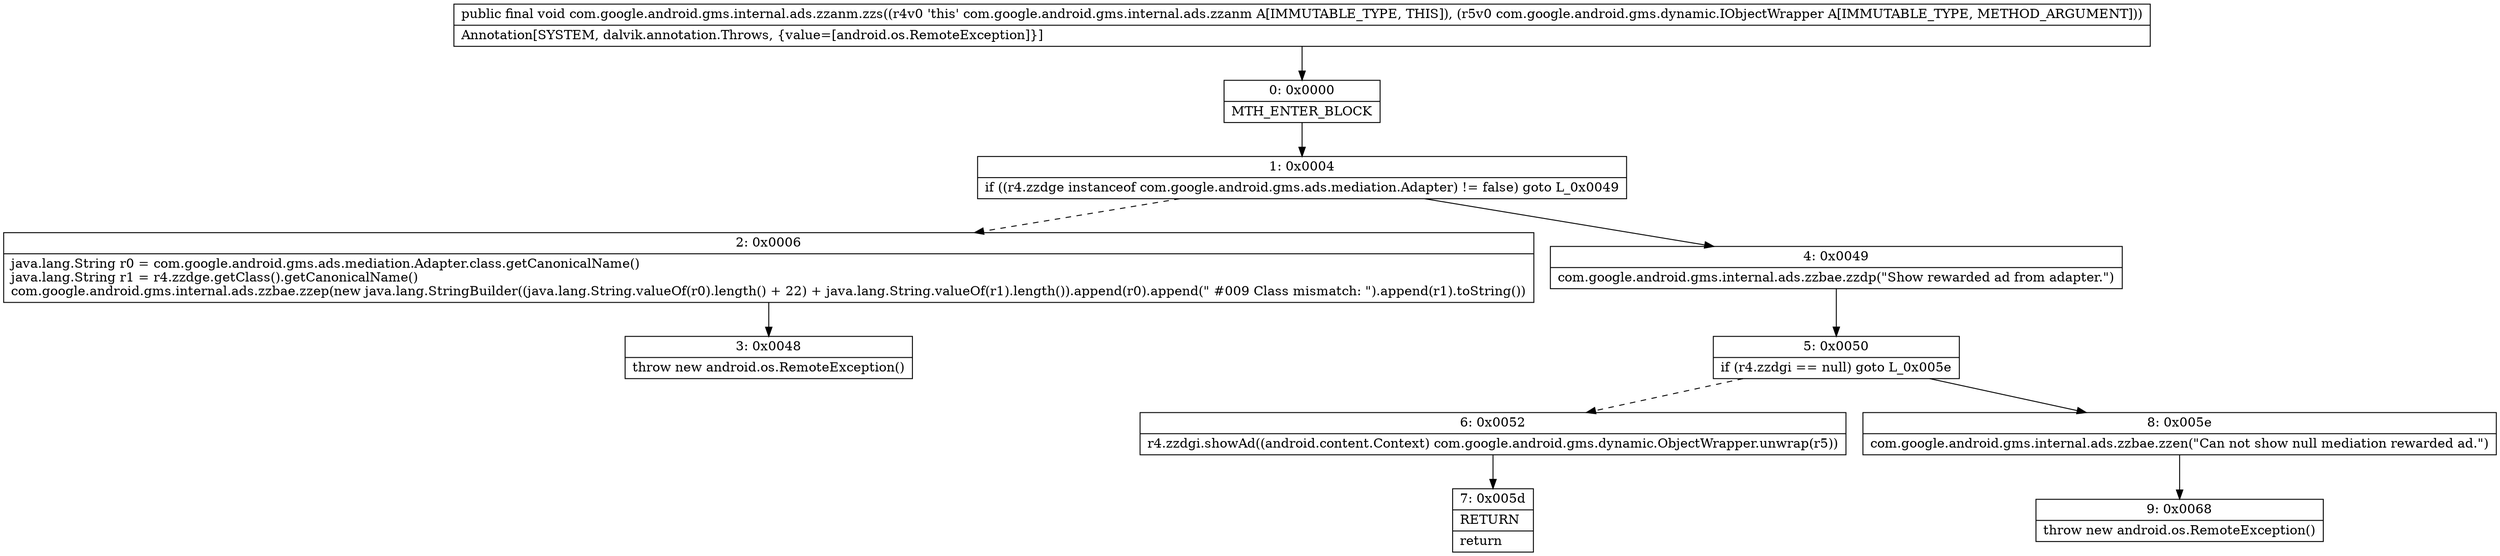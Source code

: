 digraph "CFG forcom.google.android.gms.internal.ads.zzanm.zzs(Lcom\/google\/android\/gms\/dynamic\/IObjectWrapper;)V" {
Node_0 [shape=record,label="{0\:\ 0x0000|MTH_ENTER_BLOCK\l}"];
Node_1 [shape=record,label="{1\:\ 0x0004|if ((r4.zzdge instanceof com.google.android.gms.ads.mediation.Adapter) != false) goto L_0x0049\l}"];
Node_2 [shape=record,label="{2\:\ 0x0006|java.lang.String r0 = com.google.android.gms.ads.mediation.Adapter.class.getCanonicalName()\ljava.lang.String r1 = r4.zzdge.getClass().getCanonicalName()\lcom.google.android.gms.internal.ads.zzbae.zzep(new java.lang.StringBuilder((java.lang.String.valueOf(r0).length() + 22) + java.lang.String.valueOf(r1).length()).append(r0).append(\" #009 Class mismatch: \").append(r1).toString())\l}"];
Node_3 [shape=record,label="{3\:\ 0x0048|throw new android.os.RemoteException()\l}"];
Node_4 [shape=record,label="{4\:\ 0x0049|com.google.android.gms.internal.ads.zzbae.zzdp(\"Show rewarded ad from adapter.\")\l}"];
Node_5 [shape=record,label="{5\:\ 0x0050|if (r4.zzdgi == null) goto L_0x005e\l}"];
Node_6 [shape=record,label="{6\:\ 0x0052|r4.zzdgi.showAd((android.content.Context) com.google.android.gms.dynamic.ObjectWrapper.unwrap(r5))\l}"];
Node_7 [shape=record,label="{7\:\ 0x005d|RETURN\l|return\l}"];
Node_8 [shape=record,label="{8\:\ 0x005e|com.google.android.gms.internal.ads.zzbae.zzen(\"Can not show null mediation rewarded ad.\")\l}"];
Node_9 [shape=record,label="{9\:\ 0x0068|throw new android.os.RemoteException()\l}"];
MethodNode[shape=record,label="{public final void com.google.android.gms.internal.ads.zzanm.zzs((r4v0 'this' com.google.android.gms.internal.ads.zzanm A[IMMUTABLE_TYPE, THIS]), (r5v0 com.google.android.gms.dynamic.IObjectWrapper A[IMMUTABLE_TYPE, METHOD_ARGUMENT]))  | Annotation[SYSTEM, dalvik.annotation.Throws, \{value=[android.os.RemoteException]\}]\l}"];
MethodNode -> Node_0;
Node_0 -> Node_1;
Node_1 -> Node_2[style=dashed];
Node_1 -> Node_4;
Node_2 -> Node_3;
Node_4 -> Node_5;
Node_5 -> Node_6[style=dashed];
Node_5 -> Node_8;
Node_6 -> Node_7;
Node_8 -> Node_9;
}

